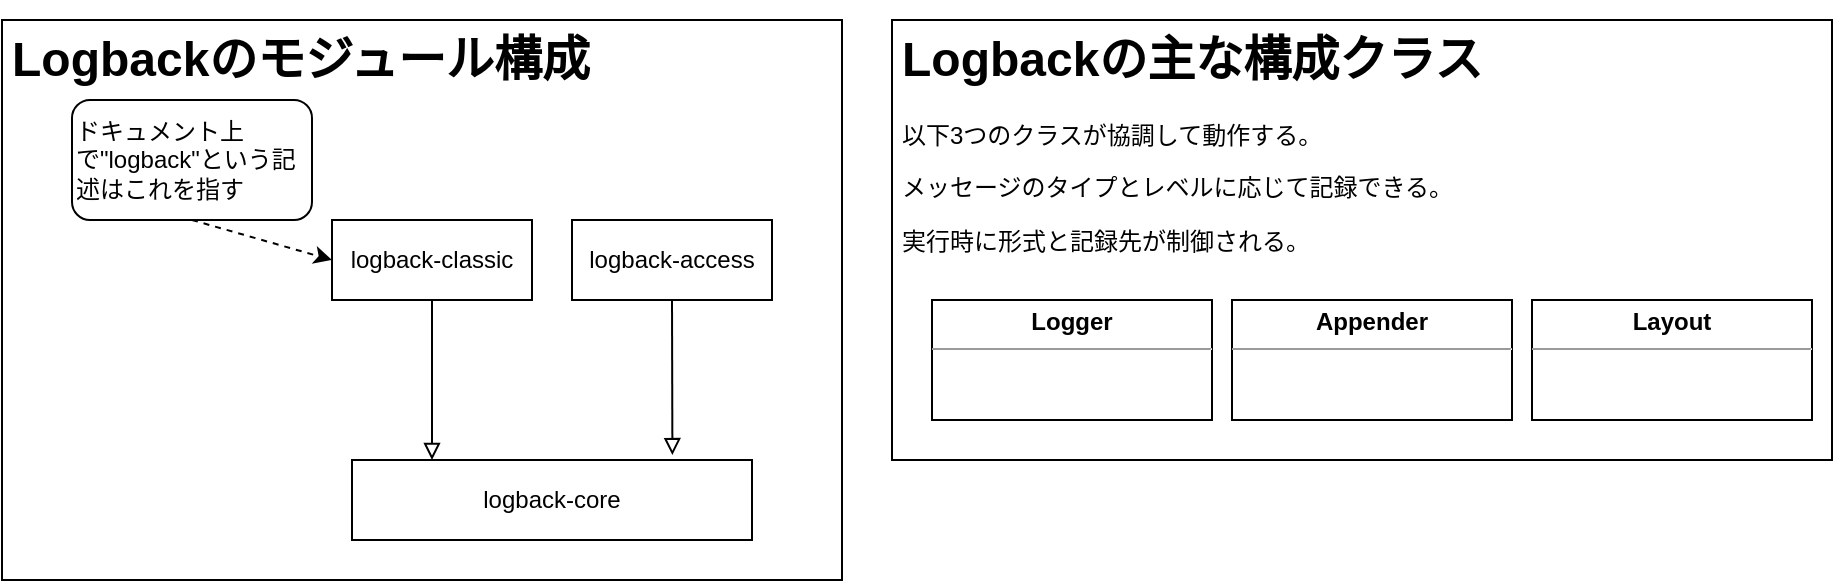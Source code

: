<mxfile version="20.5.1" type="github">
  <diagram id="vHHTRy6oj6F_zs_hj-PX" name="architecture">
    <mxGraphModel dx="1185" dy="728" grid="1" gridSize="10" guides="1" tooltips="1" connect="1" arrows="1" fold="1" page="1" pageScale="1" pageWidth="1169" pageHeight="827" math="0" shadow="0">
      <root>
        <mxCell id="0" />
        <mxCell id="1" parent="0" />
        <mxCell id="7K3nJ44wm9ZJKXJSP0wh-19" value="&lt;h1&gt;Logbackのモジュール構成&lt;/h1&gt;" style="rounded=0;whiteSpace=wrap;html=1;spacing=5;container=0;align=left;verticalAlign=top;spacingTop=-20;" vertex="1" parent="1">
          <mxGeometry x="35" y="40" width="420" height="280" as="geometry" />
        </mxCell>
        <mxCell id="7K3nJ44wm9ZJKXJSP0wh-1" value="logback-core" style="rounded=0;whiteSpace=wrap;html=1;" vertex="1" parent="1">
          <mxGeometry x="210" y="260" width="200" height="40" as="geometry" />
        </mxCell>
        <object label="logback-classic" 備考="log4jの改善版に相当" id="7K3nJ44wm9ZJKXJSP0wh-2">
          <mxCell style="rounded=0;whiteSpace=wrap;html=1;" vertex="1" parent="1">
            <mxGeometry x="200" y="140" width="100" height="40" as="geometry" />
          </mxCell>
        </object>
        <mxCell id="7K3nJ44wm9ZJKXJSP0wh-3" value="" style="endArrow=block;html=1;rounded=0;exitX=0.5;exitY=1;exitDx=0;exitDy=0;endFill=0;" edge="1" parent="1" source="7K3nJ44wm9ZJKXJSP0wh-2">
          <mxGeometry width="50" height="50" relative="1" as="geometry">
            <mxPoint x="280" y="290" as="sourcePoint" />
            <mxPoint x="250" y="260" as="targetPoint" />
          </mxGeometry>
        </mxCell>
        <object label="logback-access" 備考="・・HTTPアクセスのログ機能を提供するために、サーブレット コンテナーと統合" id="7K3nJ44wm9ZJKXJSP0wh-5">
          <mxCell style="rounded=0;whiteSpace=wrap;html=1;" vertex="1" parent="1">
            <mxGeometry x="320" y="140" width="100" height="40" as="geometry" />
          </mxCell>
        </object>
        <mxCell id="7K3nJ44wm9ZJKXJSP0wh-6" value="" style="endArrow=block;html=1;rounded=0;exitX=0.5;exitY=1;exitDx=0;exitDy=0;entryX=0.801;entryY=-0.061;entryDx=0;entryDy=0;entryPerimeter=0;endFill=0;" edge="1" source="7K3nJ44wm9ZJKXJSP0wh-5" parent="1" target="7K3nJ44wm9ZJKXJSP0wh-1">
          <mxGeometry width="50" height="50" relative="1" as="geometry">
            <mxPoint x="430" y="290" as="sourcePoint" />
            <mxPoint x="421" y="261" as="targetPoint" />
          </mxGeometry>
        </mxCell>
        <mxCell id="7K3nJ44wm9ZJKXJSP0wh-10" value="" style="endArrow=classic;dashed=1;html=1;rounded=0;exitX=0.5;exitY=1;exitDx=0;exitDy=0;entryX=0;entryY=0.5;entryDx=0;entryDy=0;endFill=1;" edge="1" parent="1" source="7K3nJ44wm9ZJKXJSP0wh-20" target="7K3nJ44wm9ZJKXJSP0wh-2">
          <mxGeometry width="50" height="50" relative="1" as="geometry">
            <mxPoint x="135" y="140" as="sourcePoint" />
            <mxPoint x="360" y="180" as="targetPoint" />
          </mxGeometry>
        </mxCell>
        <mxCell id="7K3nJ44wm9ZJKXJSP0wh-20" value="&lt;span style=&quot;&quot;&gt;ドキュメント上で&quot;logback&quot;という記述はこれを指す&lt;/span&gt;" style="rounded=1;whiteSpace=wrap;html=1;align=left;" vertex="1" parent="1">
          <mxGeometry x="70" y="80" width="120" height="60" as="geometry" />
        </mxCell>
        <mxCell id="7K3nJ44wm9ZJKXJSP0wh-21" value="&lt;p style=&quot;line-height: 0.8;&quot;&gt;&lt;/p&gt;&lt;h1&gt;Logbackの主な構成クラス&lt;/h1&gt;&lt;p&gt;以下3つのクラスが協調して動作する。&lt;/p&gt;&lt;p&gt;メッセージのタイプとレベルに応じて記録できる。&lt;/p&gt;&lt;p&gt;実行時に形式と記録先が制御される。&lt;/p&gt;&lt;p&gt;&lt;/p&gt;" style="text;html=1;strokeColor=default;fillColor=#FFFFFF;spacing=5;spacingTop=-20;whiteSpace=wrap;overflow=hidden;rounded=0;" vertex="1" parent="1">
          <mxGeometry x="480" y="40" width="470" height="220" as="geometry" />
        </mxCell>
        <mxCell id="7K3nJ44wm9ZJKXJSP0wh-12" value="&lt;p style=&quot;margin:0px;margin-top:4px;text-align:center;&quot;&gt;&lt;b&gt;Logger&lt;/b&gt;&lt;/p&gt;&lt;hr size=&quot;1&quot;&gt;&lt;div style=&quot;height:2px;&quot;&gt;&lt;/div&gt;" style="verticalAlign=top;align=left;overflow=fill;fontSize=12;fontFamily=Helvetica;html=1;container=0;" vertex="1" parent="1">
          <mxGeometry x="500" y="180" width="140" height="60" as="geometry" />
        </mxCell>
        <mxCell id="7K3nJ44wm9ZJKXJSP0wh-13" value="&lt;p style=&quot;margin:0px;margin-top:4px;text-align:center;&quot;&gt;&lt;b&gt;Appender&lt;/b&gt;&lt;/p&gt;&lt;hr size=&quot;1&quot;&gt;&lt;div style=&quot;height:2px;&quot;&gt;&lt;/div&gt;" style="verticalAlign=top;align=left;overflow=fill;fontSize=12;fontFamily=Helvetica;html=1;container=0;" vertex="1" parent="1">
          <mxGeometry x="650" y="180" width="140" height="60" as="geometry" />
        </mxCell>
        <mxCell id="7K3nJ44wm9ZJKXJSP0wh-14" value="&lt;p style=&quot;margin:0px;margin-top:4px;text-align:center;&quot;&gt;&lt;b&gt;Layout&lt;/b&gt;&lt;/p&gt;&lt;hr size=&quot;1&quot;&gt;&lt;div style=&quot;height:2px;&quot;&gt;&lt;/div&gt;" style="verticalAlign=top;align=left;overflow=fill;fontSize=12;fontFamily=Helvetica;html=1;container=0;" vertex="1" parent="1">
          <mxGeometry x="800" y="180" width="140" height="60" as="geometry" />
        </mxCell>
      </root>
    </mxGraphModel>
  </diagram>
</mxfile>

